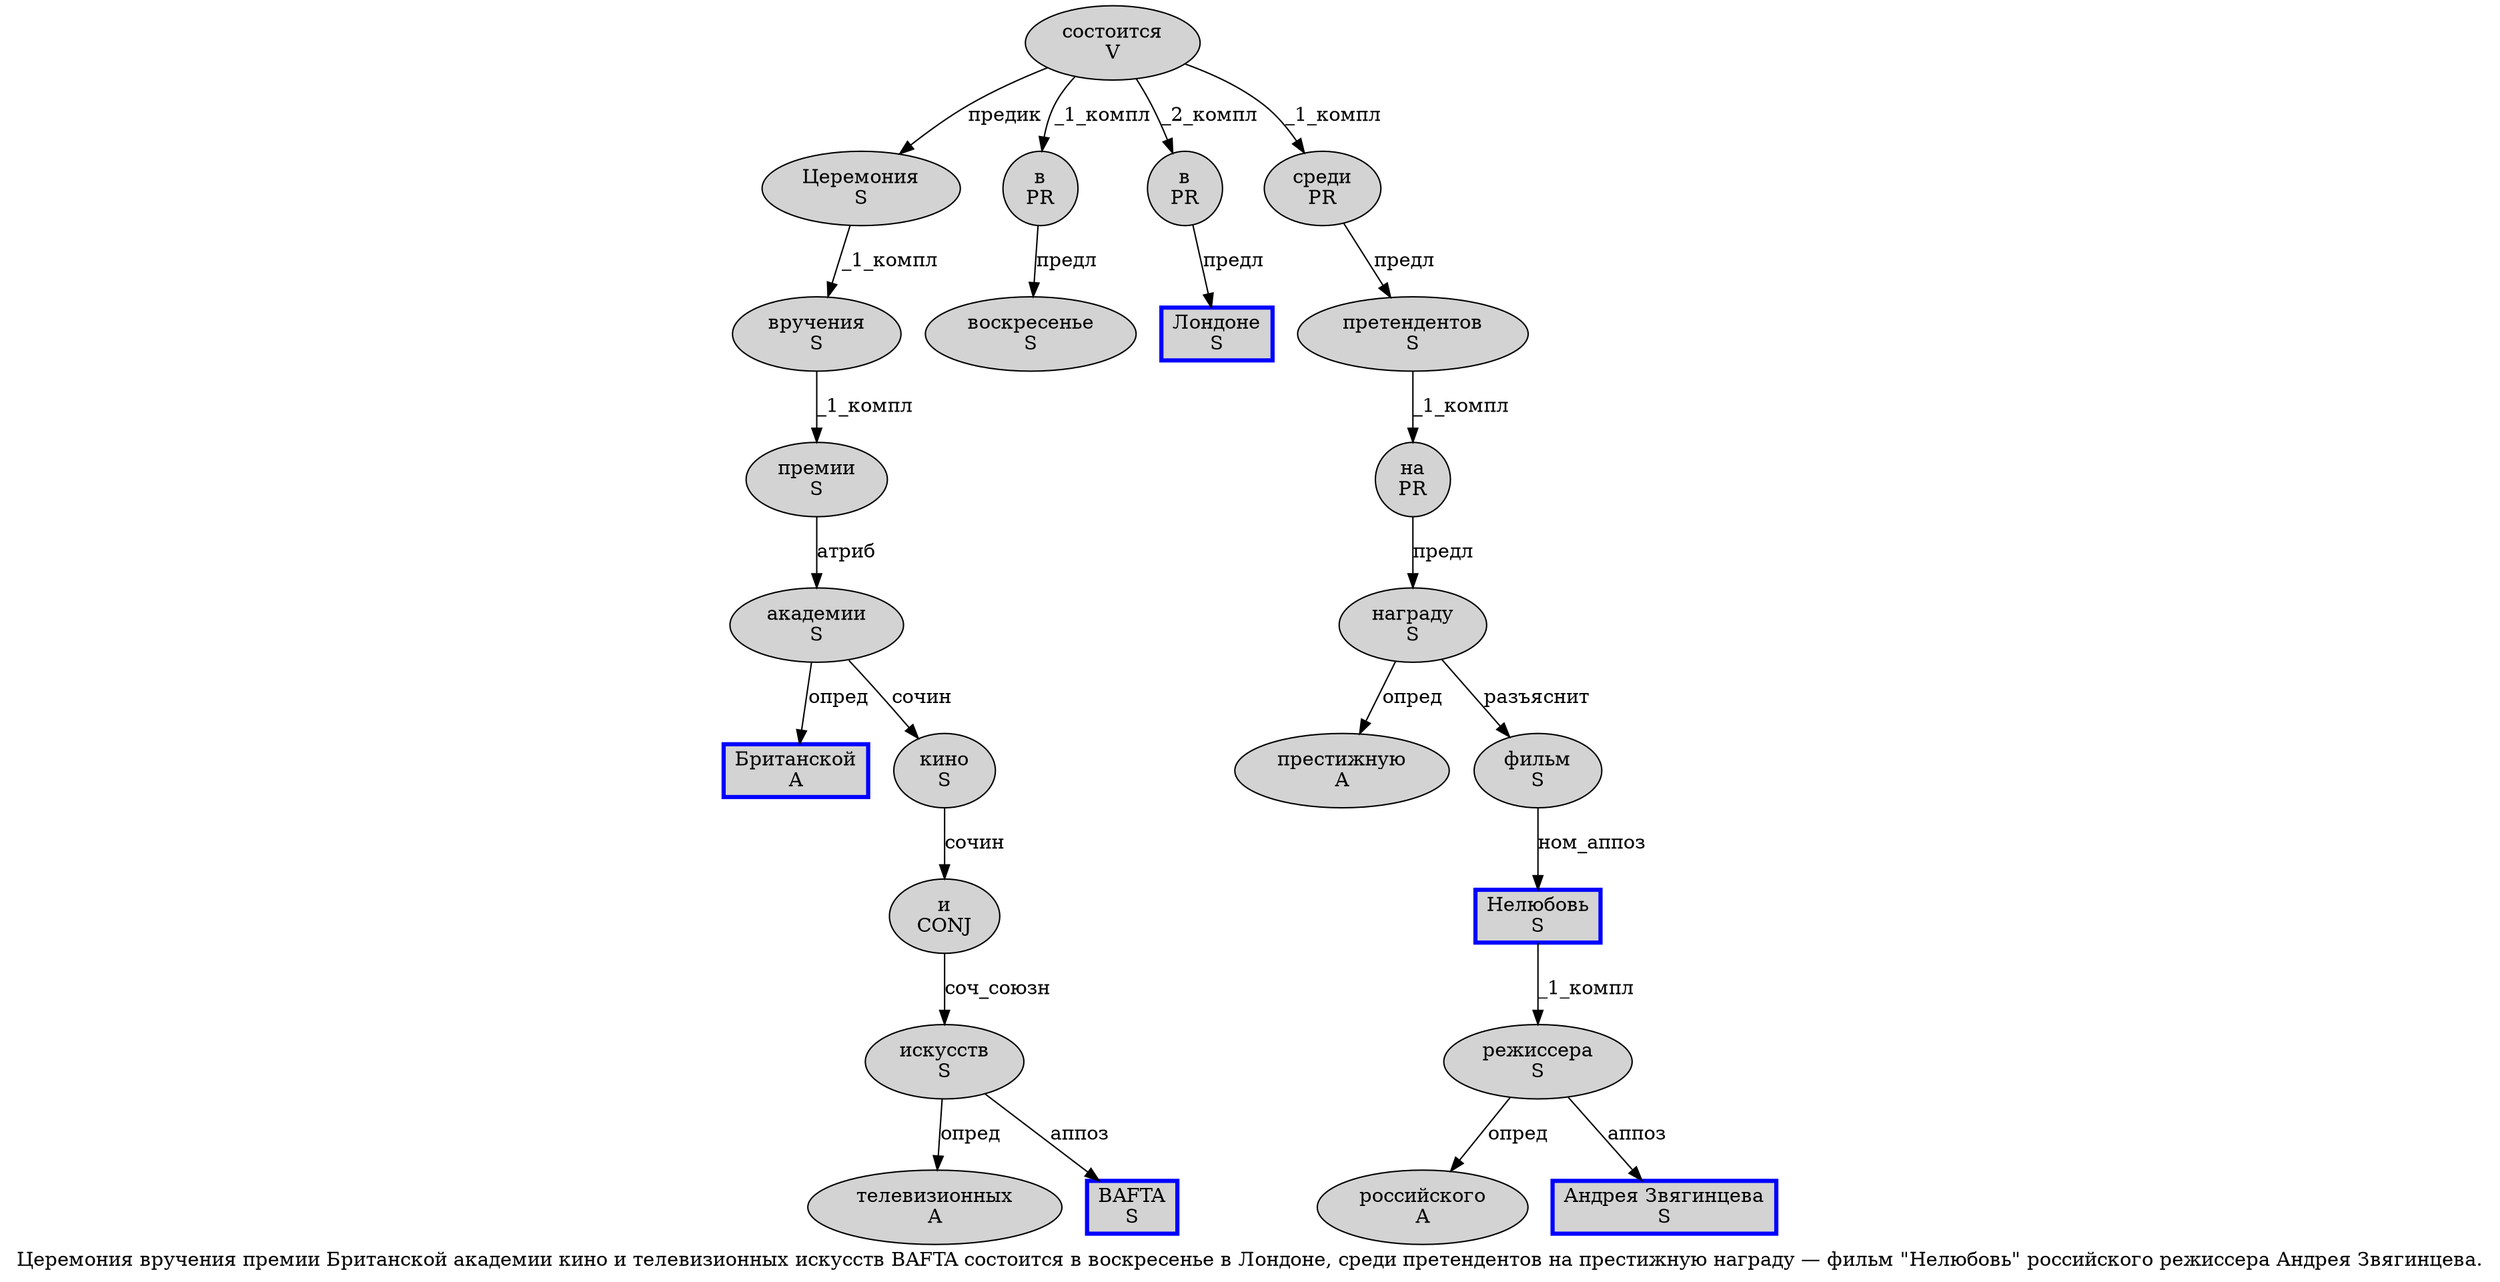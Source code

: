 digraph SENTENCE_547 {
	graph [label="Церемония вручения премии Британской академии кино и телевизионных искусств BAFTA состоится в воскресенье в Лондоне, среди претендентов на престижную награду — фильм \"Нелюбовь\" российского режиссера Андрея Звягинцева."]
	node [style=filled]
		0 [label="Церемония
S" color="" fillcolor=lightgray penwidth=1 shape=ellipse]
		1 [label="вручения
S" color="" fillcolor=lightgray penwidth=1 shape=ellipse]
		2 [label="премии
S" color="" fillcolor=lightgray penwidth=1 shape=ellipse]
		3 [label="Британской
A" color=blue fillcolor=lightgray penwidth=3 shape=box]
		4 [label="академии
S" color="" fillcolor=lightgray penwidth=1 shape=ellipse]
		5 [label="кино
S" color="" fillcolor=lightgray penwidth=1 shape=ellipse]
		6 [label="и
CONJ" color="" fillcolor=lightgray penwidth=1 shape=ellipse]
		7 [label="телевизионных
A" color="" fillcolor=lightgray penwidth=1 shape=ellipse]
		8 [label="искусств
S" color="" fillcolor=lightgray penwidth=1 shape=ellipse]
		9 [label="BAFTA
S" color=blue fillcolor=lightgray penwidth=3 shape=box]
		10 [label="состоится
V" color="" fillcolor=lightgray penwidth=1 shape=ellipse]
		11 [label="в
PR" color="" fillcolor=lightgray penwidth=1 shape=ellipse]
		12 [label="воскресенье
S" color="" fillcolor=lightgray penwidth=1 shape=ellipse]
		13 [label="в
PR" color="" fillcolor=lightgray penwidth=1 shape=ellipse]
		14 [label="Лондоне
S" color=blue fillcolor=lightgray penwidth=3 shape=box]
		16 [label="среди
PR" color="" fillcolor=lightgray penwidth=1 shape=ellipse]
		17 [label="претендентов
S" color="" fillcolor=lightgray penwidth=1 shape=ellipse]
		18 [label="на
PR" color="" fillcolor=lightgray penwidth=1 shape=ellipse]
		19 [label="престижную
A" color="" fillcolor=lightgray penwidth=1 shape=ellipse]
		20 [label="награду
S" color="" fillcolor=lightgray penwidth=1 shape=ellipse]
		22 [label="фильм
S" color="" fillcolor=lightgray penwidth=1 shape=ellipse]
		24 [label="Нелюбовь
S" color=blue fillcolor=lightgray penwidth=3 shape=box]
		26 [label="российского
A" color="" fillcolor=lightgray penwidth=1 shape=ellipse]
		27 [label="режиссера
S" color="" fillcolor=lightgray penwidth=1 shape=ellipse]
		28 [label="Андрея Звягинцева
S" color=blue fillcolor=lightgray penwidth=3 shape=box]
			10 -> 0 [label="предик"]
			10 -> 11 [label="_1_компл"]
			10 -> 13 [label="_2_компл"]
			10 -> 16 [label="_1_компл"]
			13 -> 14 [label="предл"]
			5 -> 6 [label="сочин"]
			17 -> 18 [label="_1_компл"]
			20 -> 19 [label="опред"]
			20 -> 22 [label="разъяснит"]
			16 -> 17 [label="предл"]
			18 -> 20 [label="предл"]
			2 -> 4 [label="атриб"]
			6 -> 8 [label="соч_союзн"]
			4 -> 3 [label="опред"]
			4 -> 5 [label="сочин"]
			0 -> 1 [label="_1_компл"]
			11 -> 12 [label="предл"]
			27 -> 26 [label="опред"]
			27 -> 28 [label="аппоз"]
			24 -> 27 [label="_1_компл"]
			1 -> 2 [label="_1_компл"]
			8 -> 7 [label="опред"]
			8 -> 9 [label="аппоз"]
			22 -> 24 [label="ном_аппоз"]
}